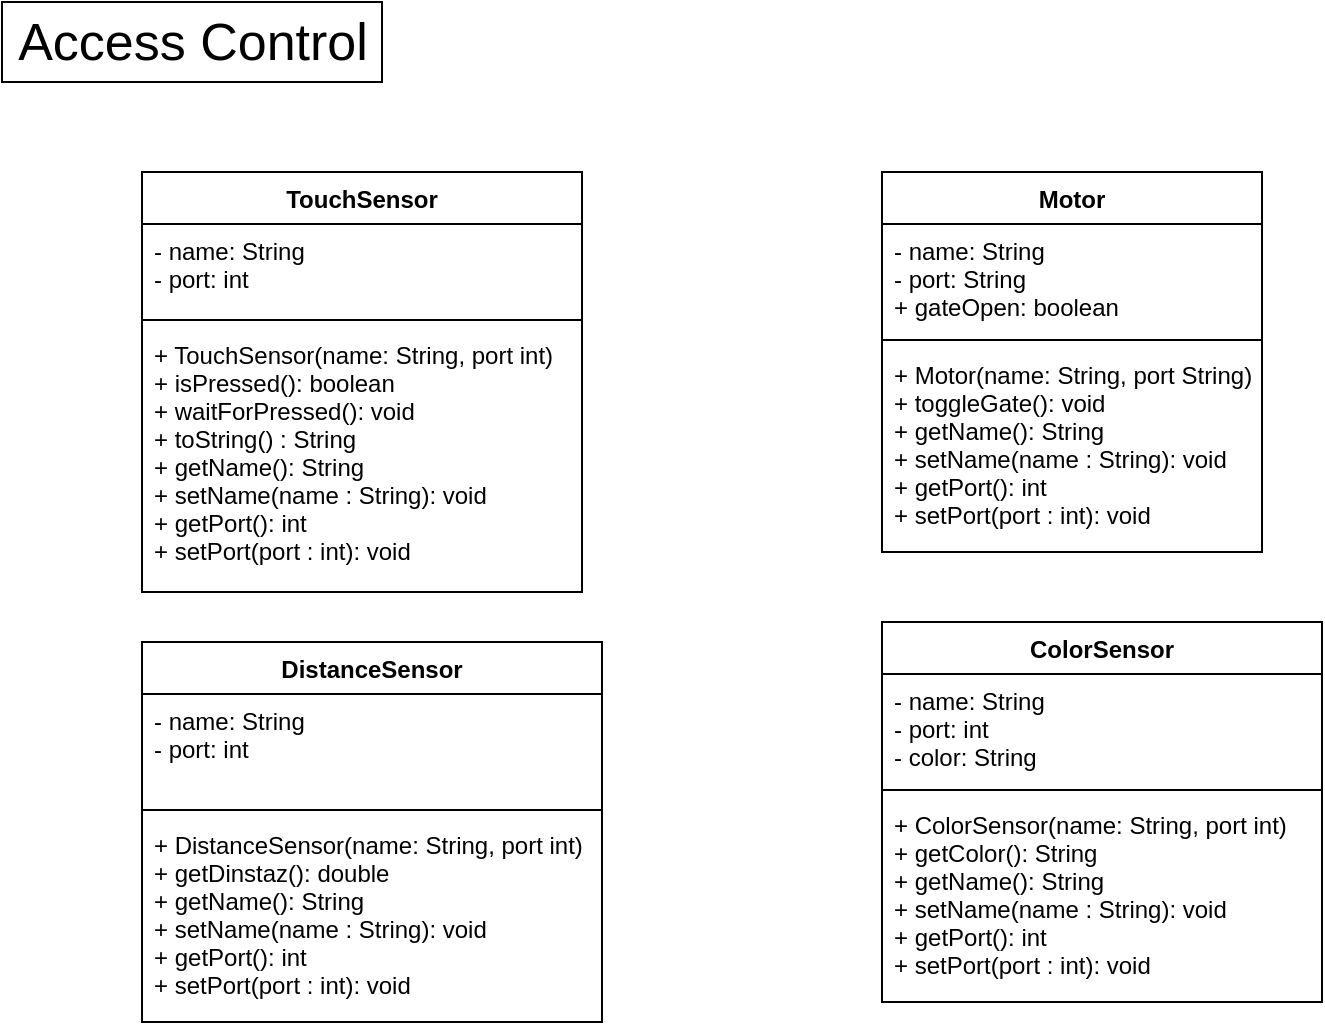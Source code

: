 <mxfile version="13.7.9" type="embed"><diagram id="uA7aJUNgXlmNfeOMPVpT" name="Page-1"><mxGraphModel dx="1344" dy="426" grid="1" gridSize="10" guides="1" tooltips="1" connect="1" arrows="1" fold="1" page="1" pageScale="0.9" pageWidth="1100" pageHeight="850" math="0" shadow="0"><root><mxCell id="0"/><mxCell id="1" parent="0"/><mxCell id="LqCWUR7vouX2W4A20DP9-17" value="TouchSensor" style="swimlane;fontStyle=1;align=center;verticalAlign=top;childLayout=stackLayout;horizontal=1;startSize=26;horizontalStack=0;resizeParent=1;resizeParentMax=0;resizeLast=0;collapsible=1;marginBottom=0;" parent="1" vertex="1"><mxGeometry x="70" y="85" width="220" height="210" as="geometry"/></mxCell><mxCell id="LqCWUR7vouX2W4A20DP9-18" value="- name: String&#10;- port: int" style="text;strokeColor=none;fillColor=none;align=left;verticalAlign=top;spacingLeft=4;spacingRight=4;overflow=hidden;rotatable=0;points=[[0,0.5],[1,0.5]];portConstraint=eastwest;" parent="LqCWUR7vouX2W4A20DP9-17" vertex="1"><mxGeometry y="26" width="220" height="44" as="geometry"/></mxCell><mxCell id="LqCWUR7vouX2W4A20DP9-19" value="" style="line;strokeWidth=1;fillColor=none;align=left;verticalAlign=middle;spacingTop=-1;spacingLeft=3;spacingRight=3;rotatable=0;labelPosition=right;points=[];portConstraint=eastwest;" parent="LqCWUR7vouX2W4A20DP9-17" vertex="1"><mxGeometry y="70" width="220" height="8" as="geometry"/></mxCell><mxCell id="LqCWUR7vouX2W4A20DP9-20" value="+ TouchSensor(name: String, port int)&#10;+ isPressed(): boolean&#10;+ waitForPressed(): void&#10;+ toString() : String&#10;+ getName(): String&#10;+ setName(name : String): void&#10;+ getPort(): int&#10;+ setPort(port : int): void" style="text;strokeColor=none;fillColor=none;align=left;verticalAlign=top;spacingLeft=4;spacingRight=4;overflow=hidden;rotatable=0;points=[[0,0.5],[1,0.5]];portConstraint=eastwest;" parent="LqCWUR7vouX2W4A20DP9-17" vertex="1"><mxGeometry y="78" width="220" height="132" as="geometry"/></mxCell><mxCell id="LqCWUR7vouX2W4A20DP9-21" value="Motor" style="swimlane;fontStyle=1;align=center;verticalAlign=top;childLayout=stackLayout;horizontal=1;startSize=26;horizontalStack=0;resizeParent=1;resizeParentMax=0;resizeLast=0;collapsible=1;marginBottom=0;" parent="1" vertex="1"><mxGeometry x="440" y="85" width="190" height="190" as="geometry"/></mxCell><mxCell id="LqCWUR7vouX2W4A20DP9-22" value="- name: String&#10;- port: String&#10;+ gateOpen: boolean" style="text;strokeColor=none;fillColor=none;align=left;verticalAlign=top;spacingLeft=4;spacingRight=4;overflow=hidden;rotatable=0;points=[[0,0.5],[1,0.5]];portConstraint=eastwest;" parent="LqCWUR7vouX2W4A20DP9-21" vertex="1"><mxGeometry y="26" width="190" height="54" as="geometry"/></mxCell><mxCell id="LqCWUR7vouX2W4A20DP9-23" value="" style="line;strokeWidth=1;fillColor=none;align=left;verticalAlign=middle;spacingTop=-1;spacingLeft=3;spacingRight=3;rotatable=0;labelPosition=right;points=[];portConstraint=eastwest;" parent="LqCWUR7vouX2W4A20DP9-21" vertex="1"><mxGeometry y="80" width="190" height="8" as="geometry"/></mxCell><mxCell id="LqCWUR7vouX2W4A20DP9-24" value="+ Motor(name: String, port String)&#10;+ toggleGate(): void&#10;+ getName(): String&#10;+ setName(name : String): void&#10;+ getPort(): int&#10;+ setPort(port : int): void" style="text;strokeColor=none;fillColor=none;align=left;verticalAlign=top;spacingLeft=4;spacingRight=4;overflow=hidden;rotatable=0;points=[[0,0.5],[1,0.5]];portConstraint=eastwest;" parent="LqCWUR7vouX2W4A20DP9-21" vertex="1"><mxGeometry y="88" width="190" height="102" as="geometry"/></mxCell><mxCell id="LqCWUR7vouX2W4A20DP9-25" value="DistanceSensor" style="swimlane;fontStyle=1;align=center;verticalAlign=top;childLayout=stackLayout;horizontal=1;startSize=26;horizontalStack=0;resizeParent=1;resizeParentMax=0;resizeLast=0;collapsible=1;marginBottom=0;" parent="1" vertex="1"><mxGeometry x="70" y="320" width="230" height="190" as="geometry"/></mxCell><mxCell id="LqCWUR7vouX2W4A20DP9-26" value="- name: String&#10;- port: int" style="text;strokeColor=none;fillColor=none;align=left;verticalAlign=top;spacingLeft=4;spacingRight=4;overflow=hidden;rotatable=0;points=[[0,0.5],[1,0.5]];portConstraint=eastwest;" parent="LqCWUR7vouX2W4A20DP9-25" vertex="1"><mxGeometry y="26" width="230" height="54" as="geometry"/></mxCell><mxCell id="LqCWUR7vouX2W4A20DP9-27" value="" style="line;strokeWidth=1;fillColor=none;align=left;verticalAlign=middle;spacingTop=-1;spacingLeft=3;spacingRight=3;rotatable=0;labelPosition=right;points=[];portConstraint=eastwest;" parent="LqCWUR7vouX2W4A20DP9-25" vertex="1"><mxGeometry y="80" width="230" height="8" as="geometry"/></mxCell><mxCell id="LqCWUR7vouX2W4A20DP9-28" value="+ DistanceSensor(name: String, port int)&#10;+ getDinstaz(): double&#10;+ getName(): String&#10;+ setName(name : String): void&#10;+ getPort(): int&#10;+ setPort(port : int): void" style="text;strokeColor=none;fillColor=none;align=left;verticalAlign=top;spacingLeft=4;spacingRight=4;overflow=hidden;rotatable=0;points=[[0,0.5],[1,0.5]];portConstraint=eastwest;" parent="LqCWUR7vouX2W4A20DP9-25" vertex="1"><mxGeometry y="88" width="230" height="102" as="geometry"/></mxCell><mxCell id="LqCWUR7vouX2W4A20DP9-29" value="ColorSensor" style="swimlane;fontStyle=1;align=center;verticalAlign=top;childLayout=stackLayout;horizontal=1;startSize=26;horizontalStack=0;resizeParent=1;resizeParentMax=0;resizeLast=0;collapsible=1;marginBottom=0;" parent="1" vertex="1"><mxGeometry x="440" y="310" width="220" height="190" as="geometry"/></mxCell><mxCell id="LqCWUR7vouX2W4A20DP9-30" value="- name: String&#10;- port: int&#10;- color: String" style="text;strokeColor=none;fillColor=none;align=left;verticalAlign=top;spacingLeft=4;spacingRight=4;overflow=hidden;rotatable=0;points=[[0,0.5],[1,0.5]];portConstraint=eastwest;" parent="LqCWUR7vouX2W4A20DP9-29" vertex="1"><mxGeometry y="26" width="220" height="54" as="geometry"/></mxCell><mxCell id="LqCWUR7vouX2W4A20DP9-31" value="" style="line;strokeWidth=1;fillColor=none;align=left;verticalAlign=middle;spacingTop=-1;spacingLeft=3;spacingRight=3;rotatable=0;labelPosition=right;points=[];portConstraint=eastwest;" parent="LqCWUR7vouX2W4A20DP9-29" vertex="1"><mxGeometry y="80" width="220" height="8" as="geometry"/></mxCell><mxCell id="LqCWUR7vouX2W4A20DP9-32" value="+ ColorSensor(name: String, port int)&#10;+ getColor(): String&#10;+ getName(): String&#10;+ setName(name : String): void&#10;+ getPort(): int&#10;+ setPort(port : int): void" style="text;strokeColor=none;fillColor=none;align=left;verticalAlign=top;spacingLeft=4;spacingRight=4;overflow=hidden;rotatable=0;points=[[0,0.5],[1,0.5]];portConstraint=eastwest;" parent="LqCWUR7vouX2W4A20DP9-29" vertex="1"><mxGeometry y="88" width="220" height="102" as="geometry"/></mxCell><mxCell id="LqCWUR7vouX2W4A20DP9-33" value="Access Control" style="text;html=1;align=center;verticalAlign=middle;resizable=0;points=[];autosize=1;strokeColor=#000000;fontSize=26;" parent="1" vertex="1"><mxGeometry width="190" height="40" as="geometry"/></mxCell></root></mxGraphModel></diagram></mxfile>